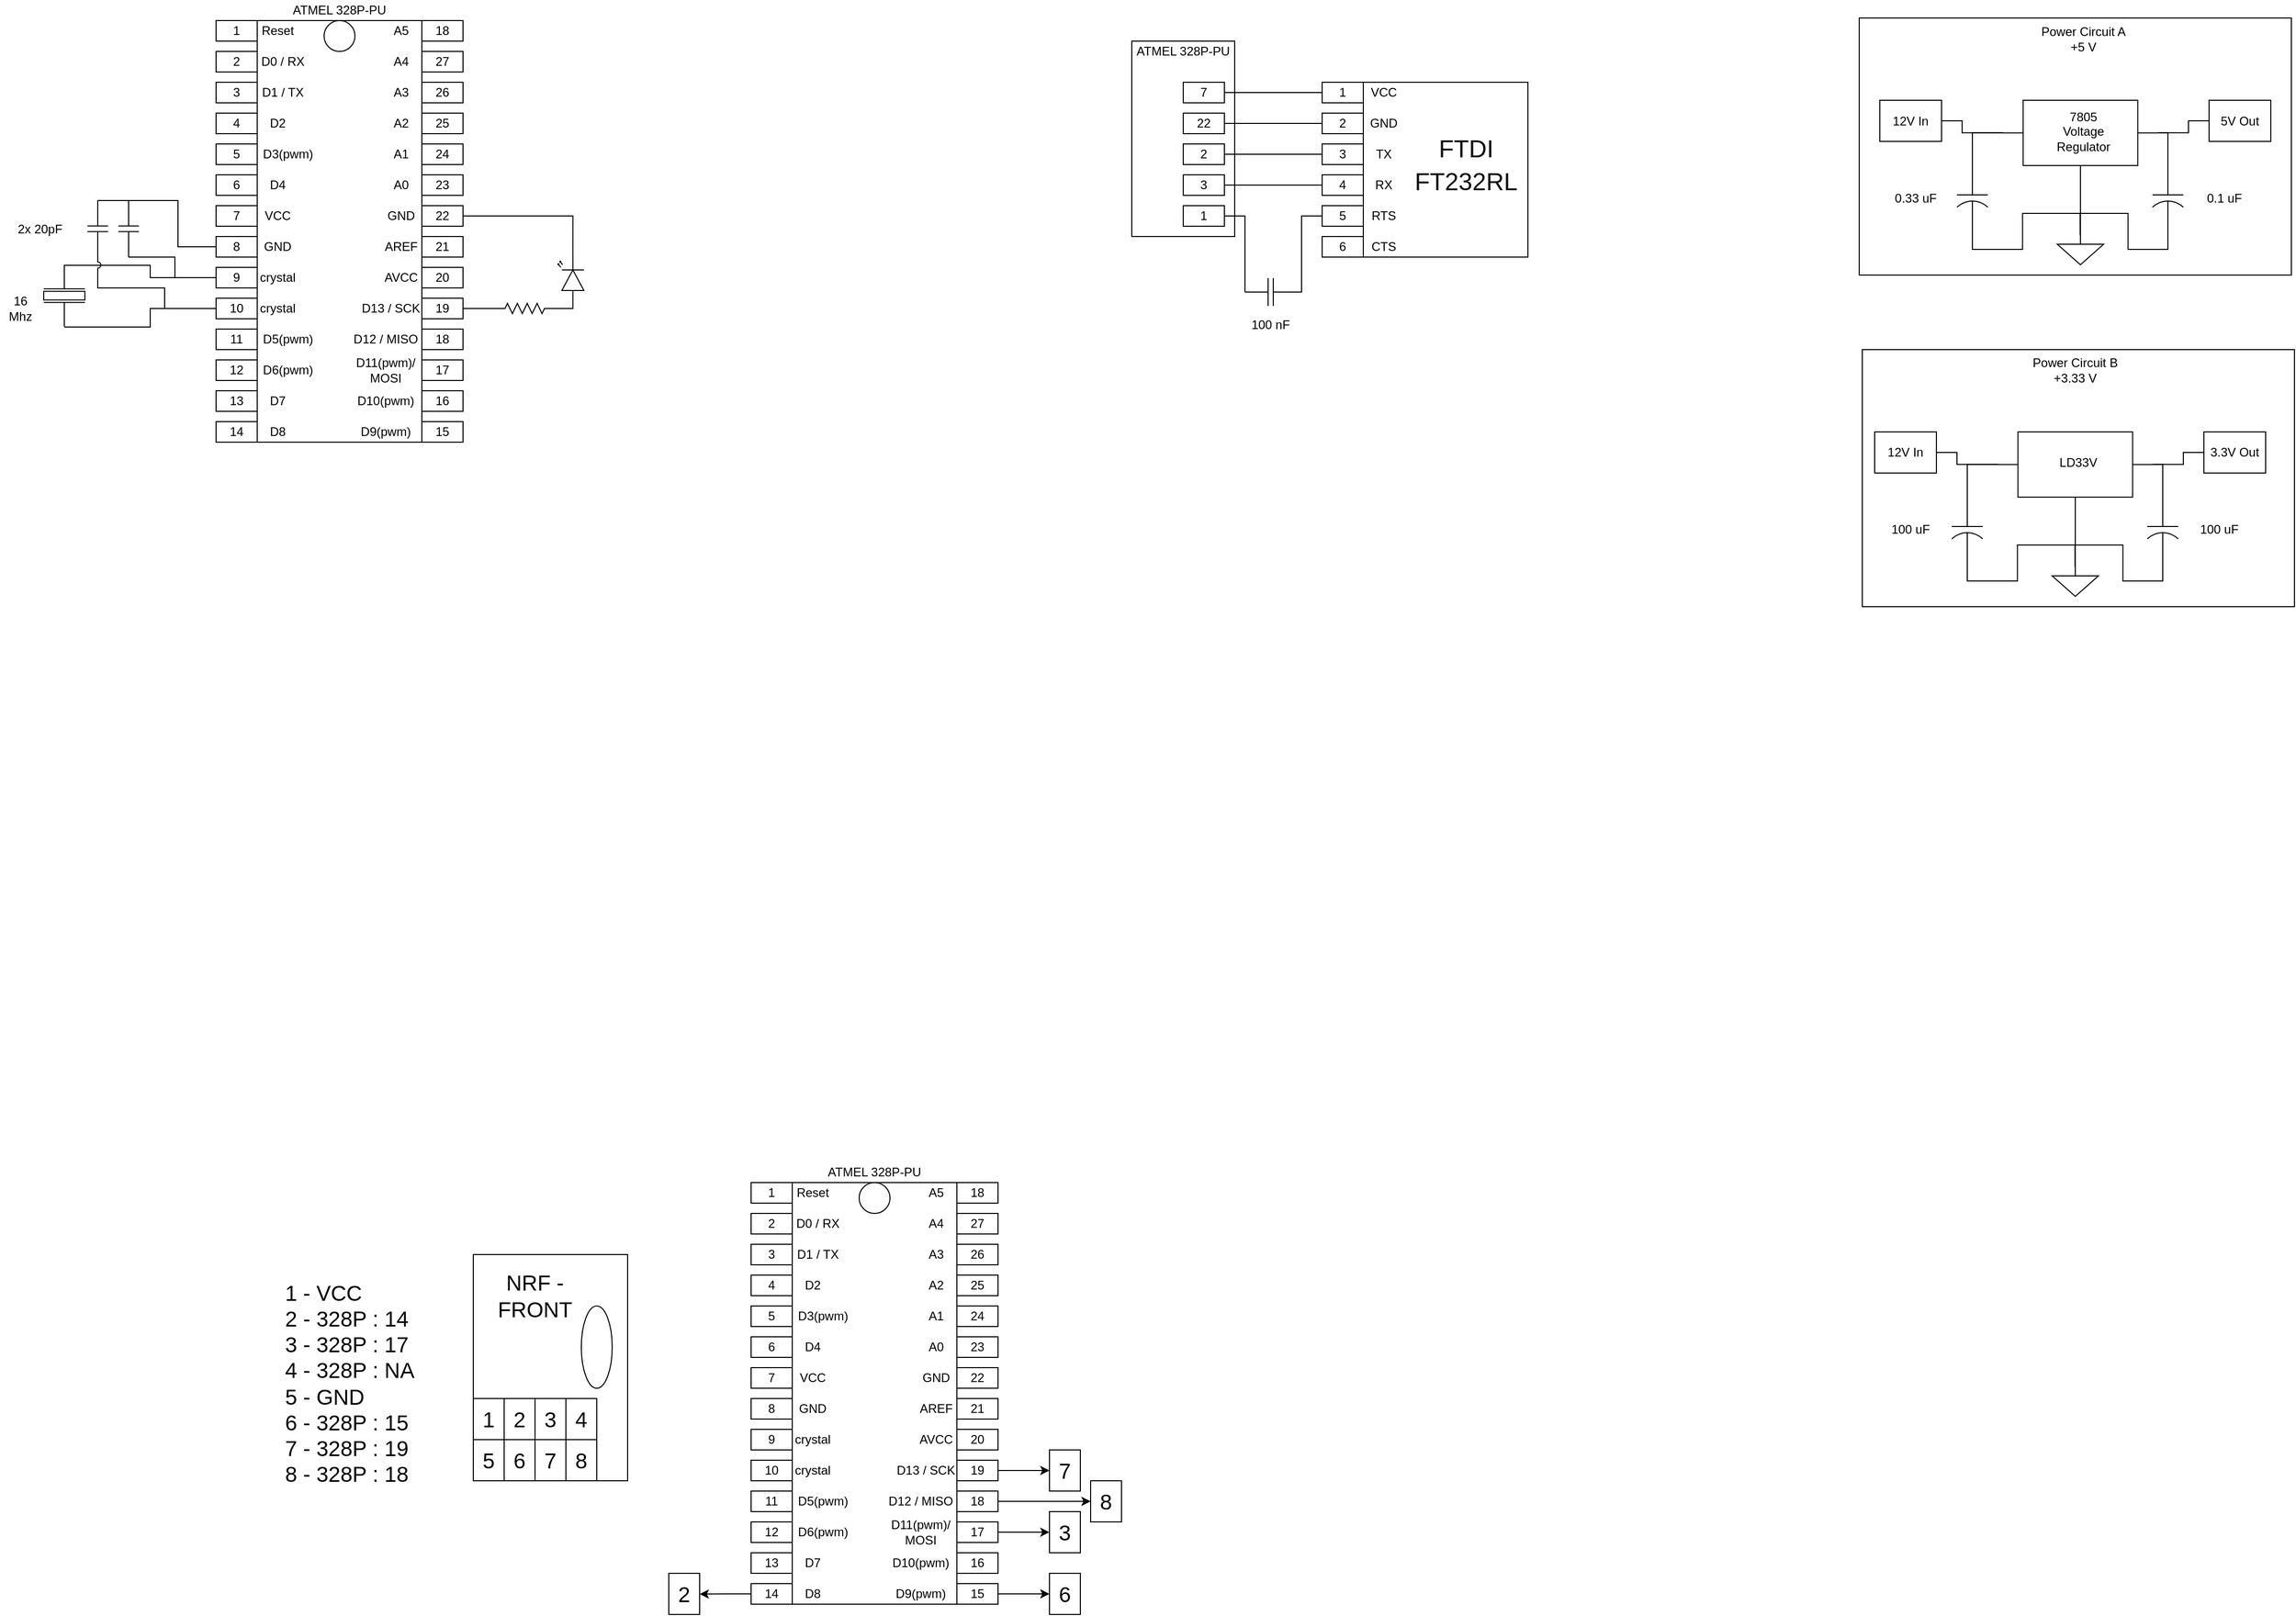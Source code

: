 <mxfile version="13.10.9" type="device"><diagram id="APyVS1JlWuiNryGasJh2" name="Page-1"><mxGraphModel dx="3760" dy="2304" grid="1" gridSize="10" guides="1" tooltips="1" connect="1" arrows="1" fold="1" page="1" pageScale="1" pageWidth="850" pageHeight="1100" math="0" shadow="0"><root><mxCell id="0"/><mxCell id="1" parent="0"/><mxCell id="iOaJh_6rQN2EtotsGA3f-216" value="" style="rounded=0;whiteSpace=wrap;html=1;" parent="1" vertex="1"><mxGeometry x="1890" y="400" width="420" height="250" as="geometry"/></mxCell><mxCell id="iOaJh_6rQN2EtotsGA3f-215" value="" style="rounded=0;whiteSpace=wrap;html=1;" parent="1" vertex="1"><mxGeometry x="1887" y="77.5" width="420" height="250" as="geometry"/></mxCell><mxCell id="iOaJh_6rQN2EtotsGA3f-175" value="" style="rounded=0;whiteSpace=wrap;html=1;" parent="1" vertex="1"><mxGeometry x="1180" y="100" width="100" height="190" as="geometry"/></mxCell><mxCell id="iOaJh_6rQN2EtotsGA3f-63" value="" style="rounded=0;whiteSpace=wrap;html=1;" parent="1" vertex="1"><mxGeometry x="330" y="80" width="160" height="410" as="geometry"/></mxCell><mxCell id="iOaJh_6rQN2EtotsGA3f-64" value="1" style="rounded=0;whiteSpace=wrap;html=1;" parent="1" vertex="1"><mxGeometry x="290" y="80" width="40" height="20" as="geometry"/></mxCell><mxCell id="iOaJh_6rQN2EtotsGA3f-65" value="2" style="rounded=0;whiteSpace=wrap;html=1;" parent="1" vertex="1"><mxGeometry x="290" y="110" width="40" height="20" as="geometry"/></mxCell><mxCell id="iOaJh_6rQN2EtotsGA3f-66" value="3" style="rounded=0;whiteSpace=wrap;html=1;" parent="1" vertex="1"><mxGeometry x="290" y="140" width="40" height="20" as="geometry"/></mxCell><mxCell id="iOaJh_6rQN2EtotsGA3f-67" value="4" style="rounded=0;whiteSpace=wrap;html=1;" parent="1" vertex="1"><mxGeometry x="290" y="170" width="40" height="20" as="geometry"/></mxCell><mxCell id="iOaJh_6rQN2EtotsGA3f-68" value="5" style="rounded=0;whiteSpace=wrap;html=1;" parent="1" vertex="1"><mxGeometry x="290" y="200" width="40" height="20" as="geometry"/></mxCell><mxCell id="iOaJh_6rQN2EtotsGA3f-69" value="6" style="rounded=0;whiteSpace=wrap;html=1;" parent="1" vertex="1"><mxGeometry x="290" y="230" width="40" height="20" as="geometry"/></mxCell><mxCell id="iOaJh_6rQN2EtotsGA3f-70" value="7" style="rounded=0;whiteSpace=wrap;html=1;" parent="1" vertex="1"><mxGeometry x="290" y="260" width="40" height="20" as="geometry"/></mxCell><mxCell id="iOaJh_6rQN2EtotsGA3f-130" style="edgeStyle=orthogonalEdgeStyle;rounded=0;orthogonalLoop=1;jettySize=auto;html=1;exitX=0;exitY=0.5;exitDx=0;exitDy=0;entryX=0;entryY=0.5;entryDx=0;entryDy=0;entryPerimeter=0;endArrow=none;endFill=0;" parent="1" source="iOaJh_6rQN2EtotsGA3f-71" target="iOaJh_6rQN2EtotsGA3f-129" edge="1"><mxGeometry relative="1" as="geometry"><Array as="points"><mxPoint x="253" y="300"/><mxPoint x="253" y="255"/></Array></mxGeometry></mxCell><mxCell id="iOaJh_6rQN2EtotsGA3f-71" value="8" style="rounded=0;whiteSpace=wrap;html=1;" parent="1" vertex="1"><mxGeometry x="290" y="290" width="40" height="20" as="geometry"/></mxCell><mxCell id="iOaJh_6rQN2EtotsGA3f-124" style="edgeStyle=orthogonalEdgeStyle;rounded=0;orthogonalLoop=1;jettySize=auto;html=1;exitX=0;exitY=0.5;exitDx=0;exitDy=0;entryX=0;entryY=0.5;entryDx=0;entryDy=0;entryPerimeter=0;endArrow=none;endFill=0;" parent="1" source="iOaJh_6rQN2EtotsGA3f-72" target="iOaJh_6rQN2EtotsGA3f-121" edge="1"><mxGeometry relative="1" as="geometry"><Array as="points"><mxPoint x="226" y="330"/><mxPoint x="226" y="318"/><mxPoint x="143" y="318"/></Array></mxGeometry></mxCell><mxCell id="iOaJh_6rQN2EtotsGA3f-72" value="9" style="rounded=0;whiteSpace=wrap;html=1;" parent="1" vertex="1"><mxGeometry x="290" y="320" width="40" height="20" as="geometry"/></mxCell><mxCell id="iOaJh_6rQN2EtotsGA3f-125" style="edgeStyle=orthogonalEdgeStyle;rounded=0;orthogonalLoop=1;jettySize=auto;html=1;exitX=0;exitY=0.5;exitDx=0;exitDy=0;entryX=1;entryY=0.5;entryDx=0;entryDy=0;entryPerimeter=0;endArrow=none;endFill=0;" parent="1" source="iOaJh_6rQN2EtotsGA3f-73" target="iOaJh_6rQN2EtotsGA3f-121" edge="1"><mxGeometry relative="1" as="geometry"><Array as="points"><mxPoint x="226" y="360"/><mxPoint x="226" y="378"/><mxPoint x="142" y="378"/></Array></mxGeometry></mxCell><mxCell id="iOaJh_6rQN2EtotsGA3f-73" value="10" style="rounded=0;whiteSpace=wrap;html=1;" parent="1" vertex="1"><mxGeometry x="290" y="350" width="40" height="20" as="geometry"/></mxCell><mxCell id="iOaJh_6rQN2EtotsGA3f-74" value="11" style="rounded=0;whiteSpace=wrap;html=1;" parent="1" vertex="1"><mxGeometry x="290" y="380" width="40" height="20" as="geometry"/></mxCell><mxCell id="iOaJh_6rQN2EtotsGA3f-75" value="12" style="rounded=0;whiteSpace=wrap;html=1;" parent="1" vertex="1"><mxGeometry x="290" y="410" width="40" height="20" as="geometry"/></mxCell><mxCell id="iOaJh_6rQN2EtotsGA3f-76" value="13" style="rounded=0;whiteSpace=wrap;html=1;" parent="1" vertex="1"><mxGeometry x="290" y="440" width="40" height="20" as="geometry"/></mxCell><mxCell id="iOaJh_6rQN2EtotsGA3f-77" value="14" style="rounded=0;whiteSpace=wrap;html=1;" parent="1" vertex="1"><mxGeometry x="290" y="470" width="40" height="20" as="geometry"/></mxCell><mxCell id="iOaJh_6rQN2EtotsGA3f-78" value="18" style="rounded=0;whiteSpace=wrap;html=1;" parent="1" vertex="1"><mxGeometry x="490" y="80" width="40" height="20" as="geometry"/></mxCell><mxCell id="iOaJh_6rQN2EtotsGA3f-79" value="27" style="rounded=0;whiteSpace=wrap;html=1;" parent="1" vertex="1"><mxGeometry x="490" y="110" width="40" height="20" as="geometry"/></mxCell><mxCell id="iOaJh_6rQN2EtotsGA3f-80" value="26" style="rounded=0;whiteSpace=wrap;html=1;" parent="1" vertex="1"><mxGeometry x="490" y="140" width="40" height="20" as="geometry"/></mxCell><mxCell id="iOaJh_6rQN2EtotsGA3f-81" value="25" style="rounded=0;whiteSpace=wrap;html=1;" parent="1" vertex="1"><mxGeometry x="490" y="170" width="40" height="20" as="geometry"/></mxCell><mxCell id="iOaJh_6rQN2EtotsGA3f-82" value="24" style="rounded=0;whiteSpace=wrap;html=1;" parent="1" vertex="1"><mxGeometry x="490" y="200" width="40" height="20" as="geometry"/></mxCell><mxCell id="iOaJh_6rQN2EtotsGA3f-83" value="23" style="rounded=0;whiteSpace=wrap;html=1;" parent="1" vertex="1"><mxGeometry x="490" y="230" width="40" height="20" as="geometry"/></mxCell><mxCell id="iOaJh_6rQN2EtotsGA3f-84" value="22" style="rounded=0;whiteSpace=wrap;html=1;" parent="1" vertex="1"><mxGeometry x="490" y="260" width="40" height="20" as="geometry"/></mxCell><mxCell id="iOaJh_6rQN2EtotsGA3f-85" value="21" style="rounded=0;whiteSpace=wrap;html=1;" parent="1" vertex="1"><mxGeometry x="490" y="290" width="40" height="20" as="geometry"/></mxCell><mxCell id="iOaJh_6rQN2EtotsGA3f-86" value="20" style="rounded=0;whiteSpace=wrap;html=1;" parent="1" vertex="1"><mxGeometry x="490" y="320" width="40" height="20" as="geometry"/></mxCell><mxCell id="iOaJh_6rQN2EtotsGA3f-137" style="edgeStyle=orthogonalEdgeStyle;rounded=0;jumpStyle=arc;orthogonalLoop=1;jettySize=auto;html=1;exitX=1;exitY=0.5;exitDx=0;exitDy=0;entryX=0;entryY=0.5;entryDx=0;entryDy=0;entryPerimeter=0;endArrow=none;endFill=0;" parent="1" source="iOaJh_6rQN2EtotsGA3f-87" target="iOaJh_6rQN2EtotsGA3f-136" edge="1"><mxGeometry relative="1" as="geometry"/></mxCell><mxCell id="iOaJh_6rQN2EtotsGA3f-87" value="19" style="rounded=0;whiteSpace=wrap;html=1;" parent="1" vertex="1"><mxGeometry x="490" y="350" width="40" height="20" as="geometry"/></mxCell><mxCell id="iOaJh_6rQN2EtotsGA3f-88" value="18" style="rounded=0;whiteSpace=wrap;html=1;" parent="1" vertex="1"><mxGeometry x="490" y="380" width="40" height="20" as="geometry"/></mxCell><mxCell id="iOaJh_6rQN2EtotsGA3f-89" value="17" style="rounded=0;whiteSpace=wrap;html=1;" parent="1" vertex="1"><mxGeometry x="490" y="410" width="40" height="20" as="geometry"/></mxCell><mxCell id="iOaJh_6rQN2EtotsGA3f-90" value="16" style="rounded=0;whiteSpace=wrap;html=1;" parent="1" vertex="1"><mxGeometry x="490" y="440" width="40" height="20" as="geometry"/></mxCell><mxCell id="iOaJh_6rQN2EtotsGA3f-91" value="15" style="rounded=0;whiteSpace=wrap;html=1;" parent="1" vertex="1"><mxGeometry x="490" y="470" width="40" height="20" as="geometry"/></mxCell><mxCell id="iOaJh_6rQN2EtotsGA3f-92" value="" style="ellipse;whiteSpace=wrap;html=1;aspect=fixed;" parent="1" vertex="1"><mxGeometry x="395" y="80" width="30" height="30" as="geometry"/></mxCell><mxCell id="iOaJh_6rQN2EtotsGA3f-93" value="Reset" style="text;html=1;strokeColor=none;fillColor=none;align=center;verticalAlign=middle;whiteSpace=wrap;rounded=0;" parent="1" vertex="1"><mxGeometry x="330" y="80" width="40" height="20" as="geometry"/></mxCell><mxCell id="iOaJh_6rQN2EtotsGA3f-94" value="D0 / RX" style="text;html=1;strokeColor=none;fillColor=none;align=center;verticalAlign=middle;whiteSpace=wrap;rounded=0;" parent="1" vertex="1"><mxGeometry x="330" y="110" width="50" height="20" as="geometry"/></mxCell><mxCell id="iOaJh_6rQN2EtotsGA3f-95" value="D1 / TX" style="text;html=1;strokeColor=none;fillColor=none;align=center;verticalAlign=middle;whiteSpace=wrap;rounded=0;" parent="1" vertex="1"><mxGeometry x="330" y="140" width="50" height="20" as="geometry"/></mxCell><mxCell id="iOaJh_6rQN2EtotsGA3f-96" value="D2" style="text;html=1;strokeColor=none;fillColor=none;align=center;verticalAlign=middle;whiteSpace=wrap;rounded=0;" parent="1" vertex="1"><mxGeometry x="330" y="170" width="40" height="20" as="geometry"/></mxCell><mxCell id="iOaJh_6rQN2EtotsGA3f-97" value="D3(pwm)" style="text;html=1;strokeColor=none;fillColor=none;align=center;verticalAlign=middle;whiteSpace=wrap;rounded=0;" parent="1" vertex="1"><mxGeometry x="330" y="200" width="60" height="20" as="geometry"/></mxCell><mxCell id="iOaJh_6rQN2EtotsGA3f-98" value="D4" style="text;html=1;strokeColor=none;fillColor=none;align=center;verticalAlign=middle;whiteSpace=wrap;rounded=0;" parent="1" vertex="1"><mxGeometry x="330" y="230" width="40" height="20" as="geometry"/></mxCell><mxCell id="iOaJh_6rQN2EtotsGA3f-99" value="VCC" style="text;html=1;strokeColor=none;fillColor=none;align=center;verticalAlign=middle;whiteSpace=wrap;rounded=0;" parent="1" vertex="1"><mxGeometry x="330" y="260" width="40" height="20" as="geometry"/></mxCell><mxCell id="iOaJh_6rQN2EtotsGA3f-100" value="GND" style="text;html=1;strokeColor=none;fillColor=none;align=center;verticalAlign=middle;whiteSpace=wrap;rounded=0;" parent="1" vertex="1"><mxGeometry x="330" y="290" width="40" height="20" as="geometry"/></mxCell><mxCell id="iOaJh_6rQN2EtotsGA3f-101" value="crystal" style="text;html=1;strokeColor=none;fillColor=none;align=center;verticalAlign=middle;whiteSpace=wrap;rounded=0;" parent="1" vertex="1"><mxGeometry x="330" y="320" width="40" height="20" as="geometry"/></mxCell><mxCell id="iOaJh_6rQN2EtotsGA3f-102" value="crystal" style="text;html=1;strokeColor=none;fillColor=none;align=center;verticalAlign=middle;whiteSpace=wrap;rounded=0;" parent="1" vertex="1"><mxGeometry x="330" y="350" width="40" height="20" as="geometry"/></mxCell><mxCell id="iOaJh_6rQN2EtotsGA3f-103" value="D5(pwm)" style="text;html=1;strokeColor=none;fillColor=none;align=center;verticalAlign=middle;whiteSpace=wrap;rounded=0;" parent="1" vertex="1"><mxGeometry x="330" y="380" width="60" height="20" as="geometry"/></mxCell><mxCell id="iOaJh_6rQN2EtotsGA3f-104" value="D6(pwm)" style="text;html=1;strokeColor=none;fillColor=none;align=center;verticalAlign=middle;whiteSpace=wrap;rounded=0;" parent="1" vertex="1"><mxGeometry x="330" y="410" width="60" height="20" as="geometry"/></mxCell><mxCell id="iOaJh_6rQN2EtotsGA3f-105" value="D7" style="text;html=1;strokeColor=none;fillColor=none;align=center;verticalAlign=middle;whiteSpace=wrap;rounded=0;" parent="1" vertex="1"><mxGeometry x="330" y="440" width="40" height="20" as="geometry"/></mxCell><mxCell id="iOaJh_6rQN2EtotsGA3f-106" value="D8" style="text;html=1;strokeColor=none;fillColor=none;align=center;verticalAlign=middle;whiteSpace=wrap;rounded=0;" parent="1" vertex="1"><mxGeometry x="330" y="470" width="40" height="20" as="geometry"/></mxCell><mxCell id="iOaJh_6rQN2EtotsGA3f-107" value="A5" style="text;html=1;strokeColor=none;fillColor=none;align=center;verticalAlign=middle;whiteSpace=wrap;rounded=0;" parent="1" vertex="1"><mxGeometry x="450" y="80" width="40" height="20" as="geometry"/></mxCell><mxCell id="iOaJh_6rQN2EtotsGA3f-108" value="A4" style="text;html=1;strokeColor=none;fillColor=none;align=center;verticalAlign=middle;whiteSpace=wrap;rounded=0;" parent="1" vertex="1"><mxGeometry x="450" y="110" width="40" height="20" as="geometry"/></mxCell><mxCell id="iOaJh_6rQN2EtotsGA3f-109" value="A3" style="text;html=1;strokeColor=none;fillColor=none;align=center;verticalAlign=middle;whiteSpace=wrap;rounded=0;" parent="1" vertex="1"><mxGeometry x="450" y="140" width="40" height="20" as="geometry"/></mxCell><mxCell id="iOaJh_6rQN2EtotsGA3f-110" value="A2" style="text;html=1;strokeColor=none;fillColor=none;align=center;verticalAlign=middle;whiteSpace=wrap;rounded=0;" parent="1" vertex="1"><mxGeometry x="450" y="170" width="40" height="20" as="geometry"/></mxCell><mxCell id="iOaJh_6rQN2EtotsGA3f-111" value="A1" style="text;html=1;strokeColor=none;fillColor=none;align=center;verticalAlign=middle;whiteSpace=wrap;rounded=0;" parent="1" vertex="1"><mxGeometry x="450" y="200" width="40" height="20" as="geometry"/></mxCell><mxCell id="iOaJh_6rQN2EtotsGA3f-112" value="A0" style="text;html=1;strokeColor=none;fillColor=none;align=center;verticalAlign=middle;whiteSpace=wrap;rounded=0;" parent="1" vertex="1"><mxGeometry x="450" y="230" width="40" height="20" as="geometry"/></mxCell><mxCell id="iOaJh_6rQN2EtotsGA3f-113" value="GND" style="text;html=1;strokeColor=none;fillColor=none;align=center;verticalAlign=middle;whiteSpace=wrap;rounded=0;" parent="1" vertex="1"><mxGeometry x="450" y="260" width="40" height="20" as="geometry"/></mxCell><mxCell id="iOaJh_6rQN2EtotsGA3f-114" value="AREF" style="text;html=1;strokeColor=none;fillColor=none;align=center;verticalAlign=middle;whiteSpace=wrap;rounded=0;" parent="1" vertex="1"><mxGeometry x="450" y="290" width="40" height="20" as="geometry"/></mxCell><mxCell id="iOaJh_6rQN2EtotsGA3f-115" value="AVCC" style="text;html=1;strokeColor=none;fillColor=none;align=center;verticalAlign=middle;whiteSpace=wrap;rounded=0;" parent="1" vertex="1"><mxGeometry x="450" y="320" width="40" height="20" as="geometry"/></mxCell><mxCell id="iOaJh_6rQN2EtotsGA3f-116" value="D13 / SCK" style="text;html=1;strokeColor=none;fillColor=none;align=center;verticalAlign=middle;whiteSpace=wrap;rounded=0;" parent="1" vertex="1"><mxGeometry x="430" y="350" width="60" height="20" as="geometry"/></mxCell><mxCell id="iOaJh_6rQN2EtotsGA3f-117" value="D12 / MISO" style="text;html=1;strokeColor=none;fillColor=none;align=center;verticalAlign=middle;whiteSpace=wrap;rounded=0;" parent="1" vertex="1"><mxGeometry x="420" y="380" width="70" height="20" as="geometry"/></mxCell><mxCell id="iOaJh_6rQN2EtotsGA3f-118" value="D11(pwm)/ MOSI" style="text;html=1;strokeColor=none;fillColor=none;align=center;verticalAlign=middle;whiteSpace=wrap;rounded=0;" parent="1" vertex="1"><mxGeometry x="430" y="410" width="50" height="20" as="geometry"/></mxCell><mxCell id="iOaJh_6rQN2EtotsGA3f-119" value="D10(pwm)" style="text;html=1;strokeColor=none;fillColor=none;align=center;verticalAlign=middle;whiteSpace=wrap;rounded=0;" parent="1" vertex="1"><mxGeometry x="430" y="440" width="50" height="20" as="geometry"/></mxCell><mxCell id="iOaJh_6rQN2EtotsGA3f-120" value="D9(pwm)" style="text;html=1;strokeColor=none;fillColor=none;align=center;verticalAlign=middle;whiteSpace=wrap;rounded=0;" parent="1" vertex="1"><mxGeometry x="430" y="470" width="50" height="20" as="geometry"/></mxCell><mxCell id="iOaJh_6rQN2EtotsGA3f-121" value="" style="pointerEvents=1;verticalLabelPosition=bottom;shadow=0;dashed=0;align=center;html=1;verticalAlign=top;shape=mxgraph.electrical.miscellaneous.crystal_1;rotation=90;" parent="1" vertex="1"><mxGeometry x="112.5" y="327.5" width="60" height="40" as="geometry"/></mxCell><mxCell id="iOaJh_6rQN2EtotsGA3f-126" value="16 Mhz" style="text;html=1;strokeColor=none;fillColor=none;align=center;verticalAlign=middle;whiteSpace=wrap;rounded=0;" parent="1" vertex="1"><mxGeometry x="80" y="350" width="40" height="20" as="geometry"/></mxCell><mxCell id="iOaJh_6rQN2EtotsGA3f-132" style="edgeStyle=orthogonalEdgeStyle;rounded=0;orthogonalLoop=1;jettySize=auto;html=1;exitX=0;exitY=0.5;exitDx=0;exitDy=0;exitPerimeter=0;entryX=0;entryY=0.5;entryDx=0;entryDy=0;entryPerimeter=0;endArrow=none;endFill=0;" parent="1" source="iOaJh_6rQN2EtotsGA3f-128" target="iOaJh_6rQN2EtotsGA3f-129" edge="1"><mxGeometry relative="1" as="geometry"/></mxCell><mxCell id="iOaJh_6rQN2EtotsGA3f-134" style="edgeStyle=orthogonalEdgeStyle;rounded=0;orthogonalLoop=1;jettySize=auto;html=1;exitX=1;exitY=0.5;exitDx=0;exitDy=0;exitPerimeter=0;endArrow=none;endFill=0;jumpStyle=arc;" parent="1" source="iOaJh_6rQN2EtotsGA3f-128" edge="1"><mxGeometry relative="1" as="geometry"><mxPoint x="240" y="360" as="targetPoint"/><Array as="points"><mxPoint x="175" y="340"/><mxPoint x="240" y="340"/></Array></mxGeometry></mxCell><mxCell id="iOaJh_6rQN2EtotsGA3f-128" value="" style="pointerEvents=1;verticalLabelPosition=bottom;shadow=0;dashed=0;align=center;html=1;verticalAlign=top;shape=mxgraph.electrical.capacitors.capacitor_1;rotation=90;" parent="1" vertex="1"><mxGeometry x="147.5" y="272.5" width="55" height="20" as="geometry"/></mxCell><mxCell id="iOaJh_6rQN2EtotsGA3f-133" style="edgeStyle=orthogonalEdgeStyle;rounded=0;orthogonalLoop=1;jettySize=auto;html=1;exitX=1;exitY=0.5;exitDx=0;exitDy=0;exitPerimeter=0;endArrow=none;endFill=0;" parent="1" source="iOaJh_6rQN2EtotsGA3f-129" edge="1"><mxGeometry relative="1" as="geometry"><mxPoint x="250" y="330" as="targetPoint"/><Array as="points"><mxPoint x="250" y="310"/></Array></mxGeometry></mxCell><mxCell id="iOaJh_6rQN2EtotsGA3f-129" value="" style="pointerEvents=1;verticalLabelPosition=bottom;shadow=0;dashed=0;align=center;html=1;verticalAlign=top;shape=mxgraph.electrical.capacitors.capacitor_1;rotation=90;" parent="1" vertex="1"><mxGeometry x="177.5" y="272.5" width="55" height="20" as="geometry"/></mxCell><mxCell id="iOaJh_6rQN2EtotsGA3f-135" value="2x 20pF" style="text;html=1;strokeColor=none;fillColor=none;align=center;verticalAlign=middle;whiteSpace=wrap;rounded=0;" parent="1" vertex="1"><mxGeometry x="80" y="272.5" width="77.5" height="20" as="geometry"/></mxCell><mxCell id="iOaJh_6rQN2EtotsGA3f-139" style="edgeStyle=orthogonalEdgeStyle;rounded=0;jumpStyle=arc;orthogonalLoop=1;jettySize=auto;html=1;exitX=1;exitY=0.5;exitDx=0;exitDy=0;exitPerimeter=0;entryX=0;entryY=0.57;entryDx=0;entryDy=0;entryPerimeter=0;endArrow=none;endFill=0;" parent="1" source="iOaJh_6rQN2EtotsGA3f-136" target="iOaJh_6rQN2EtotsGA3f-138" edge="1"><mxGeometry relative="1" as="geometry"/></mxCell><mxCell id="iOaJh_6rQN2EtotsGA3f-136" value="" style="pointerEvents=1;verticalLabelPosition=bottom;shadow=0;dashed=0;align=center;html=1;verticalAlign=top;shape=mxgraph.electrical.resistors.resistor_2;" parent="1" vertex="1"><mxGeometry x="560" y="355" width="60" height="10" as="geometry"/></mxCell><mxCell id="iOaJh_6rQN2EtotsGA3f-140" style="edgeStyle=orthogonalEdgeStyle;rounded=0;jumpStyle=arc;orthogonalLoop=1;jettySize=auto;html=1;exitX=1;exitY=0.57;exitDx=0;exitDy=0;exitPerimeter=0;entryX=1;entryY=0.5;entryDx=0;entryDy=0;endArrow=none;endFill=0;" parent="1" source="iOaJh_6rQN2EtotsGA3f-138" target="iOaJh_6rQN2EtotsGA3f-84" edge="1"><mxGeometry relative="1" as="geometry"/></mxCell><mxCell id="iOaJh_6rQN2EtotsGA3f-138" value="" style="verticalLabelPosition=bottom;shadow=0;dashed=0;align=center;html=1;verticalAlign=top;shape=mxgraph.electrical.opto_electronics.led_2;pointerEvents=1;rotation=-90;" parent="1" vertex="1"><mxGeometry x="610" y="320" width="50" height="25" as="geometry"/></mxCell><mxCell id="iOaJh_6rQN2EtotsGA3f-141" value="" style="rounded=0;whiteSpace=wrap;html=1;" parent="1" vertex="1"><mxGeometry x="1405" y="140" width="160" height="170" as="geometry"/></mxCell><mxCell id="iOaJh_6rQN2EtotsGA3f-173" style="edgeStyle=orthogonalEdgeStyle;rounded=0;jumpStyle=arc;orthogonalLoop=1;jettySize=auto;html=1;exitX=0;exitY=0.5;exitDx=0;exitDy=0;entryX=1;entryY=0.5;entryDx=0;entryDy=0;endArrow=none;endFill=0;" parent="1" source="iOaJh_6rQN2EtotsGA3f-142" target="iOaJh_6rQN2EtotsGA3f-161" edge="1"><mxGeometry relative="1" as="geometry"/></mxCell><mxCell id="iOaJh_6rQN2EtotsGA3f-142" value="1" style="rounded=0;whiteSpace=wrap;html=1;" parent="1" vertex="1"><mxGeometry x="1365" y="140" width="40" height="20" as="geometry"/></mxCell><mxCell id="iOaJh_6rQN2EtotsGA3f-172" style="edgeStyle=orthogonalEdgeStyle;rounded=0;jumpStyle=arc;orthogonalLoop=1;jettySize=auto;html=1;exitX=0;exitY=0.5;exitDx=0;exitDy=0;entryX=1;entryY=0.5;entryDx=0;entryDy=0;endArrow=none;endFill=0;" parent="1" source="iOaJh_6rQN2EtotsGA3f-143" target="iOaJh_6rQN2EtotsGA3f-162" edge="1"><mxGeometry relative="1" as="geometry"/></mxCell><mxCell id="iOaJh_6rQN2EtotsGA3f-143" value="2" style="rounded=0;whiteSpace=wrap;html=1;" parent="1" vertex="1"><mxGeometry x="1365" y="170" width="40" height="20" as="geometry"/></mxCell><mxCell id="iOaJh_6rQN2EtotsGA3f-171" style="edgeStyle=orthogonalEdgeStyle;rounded=0;jumpStyle=arc;orthogonalLoop=1;jettySize=auto;html=1;exitX=0;exitY=0.5;exitDx=0;exitDy=0;entryX=1;entryY=0.5;entryDx=0;entryDy=0;endArrow=none;endFill=0;" parent="1" source="iOaJh_6rQN2EtotsGA3f-144" target="iOaJh_6rQN2EtotsGA3f-163" edge="1"><mxGeometry relative="1" as="geometry"/></mxCell><mxCell id="iOaJh_6rQN2EtotsGA3f-144" value="3" style="rounded=0;whiteSpace=wrap;html=1;" parent="1" vertex="1"><mxGeometry x="1365" y="200" width="40" height="20" as="geometry"/></mxCell><mxCell id="iOaJh_6rQN2EtotsGA3f-170" style="edgeStyle=orthogonalEdgeStyle;rounded=0;jumpStyle=arc;orthogonalLoop=1;jettySize=auto;html=1;exitX=0;exitY=0.5;exitDx=0;exitDy=0;entryX=1;entryY=0.5;entryDx=0;entryDy=0;endArrow=none;endFill=0;" parent="1" source="iOaJh_6rQN2EtotsGA3f-145" target="iOaJh_6rQN2EtotsGA3f-164" edge="1"><mxGeometry relative="1" as="geometry"/></mxCell><mxCell id="iOaJh_6rQN2EtotsGA3f-145" value="4" style="rounded=0;whiteSpace=wrap;html=1;" parent="1" vertex="1"><mxGeometry x="1365" y="230" width="40" height="20" as="geometry"/></mxCell><mxCell id="iOaJh_6rQN2EtotsGA3f-146" value="5" style="rounded=0;whiteSpace=wrap;html=1;" parent="1" vertex="1"><mxGeometry x="1365" y="260" width="40" height="20" as="geometry"/></mxCell><mxCell id="iOaJh_6rQN2EtotsGA3f-147" value="6" style="rounded=0;whiteSpace=wrap;html=1;" parent="1" vertex="1"><mxGeometry x="1365" y="290" width="40" height="20" as="geometry"/></mxCell><mxCell id="iOaJh_6rQN2EtotsGA3f-148" value="VCC" style="text;html=1;strokeColor=none;fillColor=none;align=center;verticalAlign=middle;whiteSpace=wrap;rounded=0;" parent="1" vertex="1"><mxGeometry x="1405" y="140" width="40" height="20" as="geometry"/></mxCell><mxCell id="iOaJh_6rQN2EtotsGA3f-149" value="GND" style="text;html=1;strokeColor=none;fillColor=none;align=center;verticalAlign=middle;whiteSpace=wrap;rounded=0;" parent="1" vertex="1"><mxGeometry x="1405" y="170" width="40" height="20" as="geometry"/></mxCell><mxCell id="iOaJh_6rQN2EtotsGA3f-150" value="TX" style="text;html=1;strokeColor=none;fillColor=none;align=center;verticalAlign=middle;whiteSpace=wrap;rounded=0;" parent="1" vertex="1"><mxGeometry x="1405" y="200" width="40" height="20" as="geometry"/></mxCell><mxCell id="iOaJh_6rQN2EtotsGA3f-151" value="RX" style="text;html=1;strokeColor=none;fillColor=none;align=center;verticalAlign=middle;whiteSpace=wrap;rounded=0;" parent="1" vertex="1"><mxGeometry x="1405" y="230" width="40" height="20" as="geometry"/></mxCell><mxCell id="iOaJh_6rQN2EtotsGA3f-153" value="CTS" style="text;html=1;strokeColor=none;fillColor=none;align=center;verticalAlign=middle;whiteSpace=wrap;rounded=0;" parent="1" vertex="1"><mxGeometry x="1405" y="290" width="40" height="20" as="geometry"/></mxCell><mxCell id="iOaJh_6rQN2EtotsGA3f-154" value="RTS" style="text;html=1;strokeColor=none;fillColor=none;align=center;verticalAlign=middle;whiteSpace=wrap;rounded=0;" parent="1" vertex="1"><mxGeometry x="1405" y="260" width="40" height="20" as="geometry"/></mxCell><mxCell id="iOaJh_6rQN2EtotsGA3f-155" value="&lt;h1 id=&quot;title&quot; class=&quot;a-size-large a-spacing-none&quot; style=&quot;box-sizing: border-box ; padding: 0px ; margin-top: 0px ; margin-right: 0px ; margin-left: 0px ; font-weight: 400 ; color: rgb(15 , 17 , 17) ; font-family: &amp;#34;amazon ember&amp;#34; , &amp;#34;arial&amp;#34; , sans-serif ; background-color: rgb(255 , 255 , 255) ; margin-bottom: 0px ; font-size: 24px ; line-height: 32px&quot;&gt;&lt;span id=&quot;productTitle&quot; class=&quot;a-size-large product-title-word-break&quot; style=&quot;box-sizing: border-box ; word-break: break-word ; line-height: 32px&quot;&gt;FTDI FT232RL&lt;/span&gt;&lt;/h1&gt;" style="text;html=1;strokeColor=none;fillColor=none;align=center;verticalAlign=middle;whiteSpace=wrap;rounded=0;" parent="1" vertex="1"><mxGeometry x="1445" y="210" width="120" height="20" as="geometry"/></mxCell><mxCell id="iOaJh_6rQN2EtotsGA3f-161" value="7" style="rounded=0;whiteSpace=wrap;html=1;" parent="1" vertex="1"><mxGeometry x="1230" y="140" width="40" height="20" as="geometry"/></mxCell><mxCell id="iOaJh_6rQN2EtotsGA3f-162" value="22" style="rounded=0;whiteSpace=wrap;html=1;" parent="1" vertex="1"><mxGeometry x="1230" y="170" width="40" height="20" as="geometry"/></mxCell><mxCell id="iOaJh_6rQN2EtotsGA3f-163" value="2" style="rounded=0;whiteSpace=wrap;html=1;" parent="1" vertex="1"><mxGeometry x="1230" y="200" width="40" height="20" as="geometry"/></mxCell><mxCell id="iOaJh_6rQN2EtotsGA3f-164" value="3" style="rounded=0;whiteSpace=wrap;html=1;" parent="1" vertex="1"><mxGeometry x="1230" y="230" width="40" height="20" as="geometry"/></mxCell><mxCell id="iOaJh_6rQN2EtotsGA3f-165" value="1" style="rounded=0;whiteSpace=wrap;html=1;" parent="1" vertex="1"><mxGeometry x="1230" y="260" width="40" height="20" as="geometry"/></mxCell><mxCell id="iOaJh_6rQN2EtotsGA3f-174" value="ATMEL 328P-PU" style="text;html=1;strokeColor=none;fillColor=none;align=center;verticalAlign=middle;whiteSpace=wrap;rounded=0;" parent="1" vertex="1"><mxGeometry x="360" y="60" width="100" height="20" as="geometry"/></mxCell><mxCell id="iOaJh_6rQN2EtotsGA3f-176" value="ATMEL 328P-PU" style="text;html=1;strokeColor=none;fillColor=none;align=center;verticalAlign=middle;whiteSpace=wrap;rounded=0;" parent="1" vertex="1"><mxGeometry x="1180" y="100" width="100" height="20" as="geometry"/></mxCell><mxCell id="iOaJh_6rQN2EtotsGA3f-178" style="edgeStyle=orthogonalEdgeStyle;rounded=0;jumpStyle=arc;orthogonalLoop=1;jettySize=auto;html=1;exitX=1;exitY=0.5;exitDx=0;exitDy=0;exitPerimeter=0;entryX=0;entryY=0.5;entryDx=0;entryDy=0;endArrow=none;endFill=0;" parent="1" source="iOaJh_6rQN2EtotsGA3f-177" target="iOaJh_6rQN2EtotsGA3f-146" edge="1"><mxGeometry relative="1" as="geometry"><Array as="points"><mxPoint x="1345" y="344.5"/><mxPoint x="1345" y="270.5"/></Array></mxGeometry></mxCell><mxCell id="iOaJh_6rQN2EtotsGA3f-179" style="edgeStyle=orthogonalEdgeStyle;rounded=0;jumpStyle=arc;orthogonalLoop=1;jettySize=auto;html=1;exitX=0;exitY=0.5;exitDx=0;exitDy=0;exitPerimeter=0;entryX=1;entryY=0.5;entryDx=0;entryDy=0;endArrow=none;endFill=0;" parent="1" source="iOaJh_6rQN2EtotsGA3f-177" target="iOaJh_6rQN2EtotsGA3f-165" edge="1"><mxGeometry relative="1" as="geometry"><Array as="points"><mxPoint x="1290" y="270.5"/></Array></mxGeometry></mxCell><mxCell id="iOaJh_6rQN2EtotsGA3f-177" value="" style="pointerEvents=1;verticalLabelPosition=bottom;shadow=0;dashed=0;align=center;html=1;verticalAlign=top;shape=mxgraph.electrical.capacitors.capacitor_1;" parent="1" vertex="1"><mxGeometry x="1290" y="330.5" width="50" height="27" as="geometry"/></mxCell><mxCell id="iOaJh_6rQN2EtotsGA3f-180" value="100 nF" style="text;html=1;strokeColor=none;fillColor=none;align=center;verticalAlign=middle;whiteSpace=wrap;rounded=0;" parent="1" vertex="1"><mxGeometry x="1290" y="365.5" width="50" height="20" as="geometry"/></mxCell><mxCell id="iOaJh_6rQN2EtotsGA3f-185" style="edgeStyle=orthogonalEdgeStyle;rounded=0;jumpStyle=arc;orthogonalLoop=1;jettySize=auto;html=1;exitX=0;exitY=0.395;exitDx=0;exitDy=0;exitPerimeter=0;entryX=1;entryY=0.5;entryDx=0;entryDy=0;endArrow=none;endFill=0;" parent="1" source="iOaJh_6rQN2EtotsGA3f-182" target="iOaJh_6rQN2EtotsGA3f-183" edge="1"><mxGeometry relative="1" as="geometry"><Array as="points"><mxPoint x="1987" y="189.5"/><mxPoint x="1987" y="177.5"/></Array></mxGeometry></mxCell><mxCell id="iOaJh_6rQN2EtotsGA3f-187" style="edgeStyle=orthogonalEdgeStyle;rounded=0;jumpStyle=arc;orthogonalLoop=1;jettySize=auto;html=1;exitX=1;exitY=0.395;exitDx=0;exitDy=0;exitPerimeter=0;entryX=0;entryY=0.5;entryDx=0;entryDy=0;endArrow=none;endFill=0;" parent="1" source="iOaJh_6rQN2EtotsGA3f-182" target="iOaJh_6rQN2EtotsGA3f-186" edge="1"><mxGeometry relative="1" as="geometry"><Array as="points"><mxPoint x="2207" y="189.5"/><mxPoint x="2207" y="177.5"/></Array></mxGeometry></mxCell><mxCell id="iOaJh_6rQN2EtotsGA3f-189" style="edgeStyle=orthogonalEdgeStyle;rounded=0;jumpStyle=arc;orthogonalLoop=1;jettySize=auto;html=1;exitX=0.5;exitY=1;exitDx=0;exitDy=0;exitPerimeter=0;entryX=0.5;entryY=0;entryDx=0;entryDy=0;entryPerimeter=0;endArrow=none;endFill=0;" parent="1" source="iOaJh_6rQN2EtotsGA3f-182" target="iOaJh_6rQN2EtotsGA3f-188" edge="1"><mxGeometry relative="1" as="geometry"/></mxCell><mxCell id="iOaJh_6rQN2EtotsGA3f-182" value="" style="verticalLabelPosition=bottom;shadow=0;dashed=0;align=center;html=1;verticalAlign=top;shape=mxgraph.electrical.abstract.voltage_regulator;" parent="1" vertex="1"><mxGeometry x="2027" y="157.5" width="150" height="80" as="geometry"/></mxCell><mxCell id="iOaJh_6rQN2EtotsGA3f-183" value="12V In" style="rounded=0;whiteSpace=wrap;html=1;" parent="1" vertex="1"><mxGeometry x="1907" y="157.5" width="60" height="40" as="geometry"/></mxCell><mxCell id="iOaJh_6rQN2EtotsGA3f-186" value="5V Out" style="rounded=0;whiteSpace=wrap;html=1;" parent="1" vertex="1"><mxGeometry x="2227" y="157.5" width="60" height="40" as="geometry"/></mxCell><mxCell id="iOaJh_6rQN2EtotsGA3f-188" value="" style="pointerEvents=1;verticalLabelPosition=bottom;shadow=0;dashed=0;align=center;html=1;verticalAlign=top;shape=mxgraph.electrical.signal_sources.signal_ground;" parent="1" vertex="1"><mxGeometry x="2079.5" y="287.5" width="45" height="30" as="geometry"/></mxCell><mxCell id="iOaJh_6rQN2EtotsGA3f-191" style="edgeStyle=orthogonalEdgeStyle;rounded=0;jumpStyle=arc;orthogonalLoop=1;jettySize=auto;html=1;exitX=0;exitY=0.5;exitDx=0;exitDy=0;exitPerimeter=0;endArrow=none;endFill=0;entryX=0;entryY=0.395;entryDx=0;entryDy=0;entryPerimeter=0;" parent="1" source="iOaJh_6rQN2EtotsGA3f-190" target="iOaJh_6rQN2EtotsGA3f-182" edge="1"><mxGeometry relative="1" as="geometry"><mxPoint x="2017" y="187.5" as="targetPoint"/></mxGeometry></mxCell><mxCell id="iOaJh_6rQN2EtotsGA3f-192" style="edgeStyle=orthogonalEdgeStyle;rounded=0;jumpStyle=arc;orthogonalLoop=1;jettySize=auto;html=1;exitX=1;exitY=0.5;exitDx=0;exitDy=0;exitPerimeter=0;endArrow=none;endFill=0;entryX=0.5;entryY=0;entryDx=0;entryDy=0;entryPerimeter=0;" parent="1" source="iOaJh_6rQN2EtotsGA3f-190" target="iOaJh_6rQN2EtotsGA3f-188" edge="1"><mxGeometry relative="1" as="geometry"><mxPoint x="2097" y="277.5" as="targetPoint"/></mxGeometry></mxCell><mxCell id="iOaJh_6rQN2EtotsGA3f-190" value="" style="pointerEvents=1;verticalLabelPosition=bottom;shadow=0;dashed=0;align=center;html=1;verticalAlign=top;shape=mxgraph.electrical.capacitors.capacitor_2;rotation=90;" parent="1" vertex="1"><mxGeometry x="1967" y="237.5" width="60" height="30" as="geometry"/></mxCell><mxCell id="iOaJh_6rQN2EtotsGA3f-194" style="edgeStyle=orthogonalEdgeStyle;rounded=0;jumpStyle=arc;orthogonalLoop=1;jettySize=auto;html=1;exitX=1;exitY=0.5;exitDx=0;exitDy=0;exitPerimeter=0;endArrow=none;endFill=0;entryX=0.494;entryY=0.04;entryDx=0;entryDy=0;entryPerimeter=0;" parent="1" source="iOaJh_6rQN2EtotsGA3f-193" target="iOaJh_6rQN2EtotsGA3f-188" edge="1"><mxGeometry relative="1" as="geometry"><mxPoint x="2107" y="277.5" as="targetPoint"/></mxGeometry></mxCell><mxCell id="iOaJh_6rQN2EtotsGA3f-195" style="edgeStyle=orthogonalEdgeStyle;rounded=0;jumpStyle=arc;orthogonalLoop=1;jettySize=auto;html=1;exitX=0;exitY=0.5;exitDx=0;exitDy=0;exitPerimeter=0;entryX=1;entryY=0.395;entryDx=0;entryDy=0;entryPerimeter=0;endArrow=none;endFill=0;" parent="1" source="iOaJh_6rQN2EtotsGA3f-193" target="iOaJh_6rQN2EtotsGA3f-182" edge="1"><mxGeometry relative="1" as="geometry"><Array as="points"><mxPoint x="2187" y="189.5"/></Array></mxGeometry></mxCell><mxCell id="iOaJh_6rQN2EtotsGA3f-193" value="" style="pointerEvents=1;verticalLabelPosition=bottom;shadow=0;dashed=0;align=center;html=1;verticalAlign=top;shape=mxgraph.electrical.capacitors.capacitor_2;rotation=90;" parent="1" vertex="1"><mxGeometry x="2157" y="237.5" width="60" height="30" as="geometry"/></mxCell><mxCell id="iOaJh_6rQN2EtotsGA3f-196" value="0.33 uF" style="text;html=1;strokeColor=none;fillColor=none;align=center;verticalAlign=middle;whiteSpace=wrap;rounded=0;" parent="1" vertex="1"><mxGeometry x="1917" y="242.5" width="50" height="20" as="geometry"/></mxCell><mxCell id="iOaJh_6rQN2EtotsGA3f-197" value="0.1 uF" style="text;html=1;strokeColor=none;fillColor=none;align=center;verticalAlign=middle;whiteSpace=wrap;rounded=0;" parent="1" vertex="1"><mxGeometry x="2217" y="242.5" width="50" height="20" as="geometry"/></mxCell><mxCell id="iOaJh_6rQN2EtotsGA3f-198" value="7805 Voltage Regulator" style="text;html=1;strokeColor=none;fillColor=none;align=center;verticalAlign=middle;whiteSpace=wrap;rounded=0;" parent="1" vertex="1"><mxGeometry x="2085" y="177.5" width="40" height="20" as="geometry"/></mxCell><mxCell id="iOaJh_6rQN2EtotsGA3f-199" style="edgeStyle=orthogonalEdgeStyle;rounded=0;jumpStyle=arc;orthogonalLoop=1;jettySize=auto;html=1;exitX=0;exitY=0.395;exitDx=0;exitDy=0;exitPerimeter=0;entryX=1;entryY=0.5;entryDx=0;entryDy=0;endArrow=none;endFill=0;" parent="1" source="iOaJh_6rQN2EtotsGA3f-202" target="iOaJh_6rQN2EtotsGA3f-203" edge="1"><mxGeometry relative="1" as="geometry"><Array as="points"><mxPoint x="1982" y="512"/><mxPoint x="1982" y="500"/></Array></mxGeometry></mxCell><mxCell id="iOaJh_6rQN2EtotsGA3f-200" style="edgeStyle=orthogonalEdgeStyle;rounded=0;jumpStyle=arc;orthogonalLoop=1;jettySize=auto;html=1;exitX=1;exitY=0.395;exitDx=0;exitDy=0;exitPerimeter=0;entryX=0;entryY=0.5;entryDx=0;entryDy=0;endArrow=none;endFill=0;" parent="1" source="iOaJh_6rQN2EtotsGA3f-202" target="iOaJh_6rQN2EtotsGA3f-204" edge="1"><mxGeometry relative="1" as="geometry"><Array as="points"><mxPoint x="2202" y="512"/><mxPoint x="2202" y="500"/></Array></mxGeometry></mxCell><mxCell id="iOaJh_6rQN2EtotsGA3f-201" style="edgeStyle=orthogonalEdgeStyle;rounded=0;jumpStyle=arc;orthogonalLoop=1;jettySize=auto;html=1;exitX=0.5;exitY=1;exitDx=0;exitDy=0;exitPerimeter=0;entryX=0.5;entryY=0;entryDx=0;entryDy=0;entryPerimeter=0;endArrow=none;endFill=0;" parent="1" source="iOaJh_6rQN2EtotsGA3f-202" target="iOaJh_6rQN2EtotsGA3f-205" edge="1"><mxGeometry relative="1" as="geometry"/></mxCell><mxCell id="iOaJh_6rQN2EtotsGA3f-202" value="" style="verticalLabelPosition=bottom;shadow=0;dashed=0;align=center;html=1;verticalAlign=top;shape=mxgraph.electrical.abstract.voltage_regulator;" parent="1" vertex="1"><mxGeometry x="2022" y="480" width="150" height="80" as="geometry"/></mxCell><mxCell id="iOaJh_6rQN2EtotsGA3f-203" value="12V In" style="rounded=0;whiteSpace=wrap;html=1;" parent="1" vertex="1"><mxGeometry x="1902" y="480" width="60" height="40" as="geometry"/></mxCell><mxCell id="iOaJh_6rQN2EtotsGA3f-204" value="3.3V Out" style="rounded=0;whiteSpace=wrap;html=1;" parent="1" vertex="1"><mxGeometry x="2222" y="480" width="60" height="40" as="geometry"/></mxCell><mxCell id="iOaJh_6rQN2EtotsGA3f-205" value="" style="pointerEvents=1;verticalLabelPosition=bottom;shadow=0;dashed=0;align=center;html=1;verticalAlign=top;shape=mxgraph.electrical.signal_sources.signal_ground;" parent="1" vertex="1"><mxGeometry x="2074.5" y="610" width="45" height="30" as="geometry"/></mxCell><mxCell id="iOaJh_6rQN2EtotsGA3f-206" style="edgeStyle=orthogonalEdgeStyle;rounded=0;jumpStyle=arc;orthogonalLoop=1;jettySize=auto;html=1;exitX=0;exitY=0.5;exitDx=0;exitDy=0;exitPerimeter=0;endArrow=none;endFill=0;entryX=0;entryY=0.395;entryDx=0;entryDy=0;entryPerimeter=0;" parent="1" source="iOaJh_6rQN2EtotsGA3f-208" target="iOaJh_6rQN2EtotsGA3f-202" edge="1"><mxGeometry relative="1" as="geometry"><mxPoint x="2012" y="510" as="targetPoint"/></mxGeometry></mxCell><mxCell id="iOaJh_6rQN2EtotsGA3f-207" style="edgeStyle=orthogonalEdgeStyle;rounded=0;jumpStyle=arc;orthogonalLoop=1;jettySize=auto;html=1;exitX=1;exitY=0.5;exitDx=0;exitDy=0;exitPerimeter=0;endArrow=none;endFill=0;entryX=0.5;entryY=0;entryDx=0;entryDy=0;entryPerimeter=0;" parent="1" source="iOaJh_6rQN2EtotsGA3f-208" target="iOaJh_6rQN2EtotsGA3f-205" edge="1"><mxGeometry relative="1" as="geometry"><mxPoint x="2092" y="600" as="targetPoint"/></mxGeometry></mxCell><mxCell id="iOaJh_6rQN2EtotsGA3f-208" value="" style="pointerEvents=1;verticalLabelPosition=bottom;shadow=0;dashed=0;align=center;html=1;verticalAlign=top;shape=mxgraph.electrical.capacitors.capacitor_2;rotation=90;" parent="1" vertex="1"><mxGeometry x="1962" y="560" width="60" height="30" as="geometry"/></mxCell><mxCell id="iOaJh_6rQN2EtotsGA3f-209" style="edgeStyle=orthogonalEdgeStyle;rounded=0;jumpStyle=arc;orthogonalLoop=1;jettySize=auto;html=1;exitX=1;exitY=0.5;exitDx=0;exitDy=0;exitPerimeter=0;endArrow=none;endFill=0;entryX=0.494;entryY=0.04;entryDx=0;entryDy=0;entryPerimeter=0;" parent="1" source="iOaJh_6rQN2EtotsGA3f-211" target="iOaJh_6rQN2EtotsGA3f-205" edge="1"><mxGeometry relative="1" as="geometry"><mxPoint x="2102" y="600" as="targetPoint"/></mxGeometry></mxCell><mxCell id="iOaJh_6rQN2EtotsGA3f-210" style="edgeStyle=orthogonalEdgeStyle;rounded=0;jumpStyle=arc;orthogonalLoop=1;jettySize=auto;html=1;exitX=0;exitY=0.5;exitDx=0;exitDy=0;exitPerimeter=0;entryX=1;entryY=0.395;entryDx=0;entryDy=0;entryPerimeter=0;endArrow=none;endFill=0;" parent="1" source="iOaJh_6rQN2EtotsGA3f-211" target="iOaJh_6rQN2EtotsGA3f-202" edge="1"><mxGeometry relative="1" as="geometry"><Array as="points"><mxPoint x="2182" y="512"/></Array></mxGeometry></mxCell><mxCell id="iOaJh_6rQN2EtotsGA3f-211" value="" style="pointerEvents=1;verticalLabelPosition=bottom;shadow=0;dashed=0;align=center;html=1;verticalAlign=top;shape=mxgraph.electrical.capacitors.capacitor_2;rotation=90;" parent="1" vertex="1"><mxGeometry x="2152" y="560" width="60" height="30" as="geometry"/></mxCell><mxCell id="iOaJh_6rQN2EtotsGA3f-212" value="100 uF" style="text;html=1;strokeColor=none;fillColor=none;align=center;verticalAlign=middle;whiteSpace=wrap;rounded=0;" parent="1" vertex="1"><mxGeometry x="1912" y="565" width="50" height="20" as="geometry"/></mxCell><mxCell id="iOaJh_6rQN2EtotsGA3f-213" value="100 uF" style="text;html=1;strokeColor=none;fillColor=none;align=center;verticalAlign=middle;whiteSpace=wrap;rounded=0;" parent="1" vertex="1"><mxGeometry x="2212" y="565" width="50" height="20" as="geometry"/></mxCell><mxCell id="iOaJh_6rQN2EtotsGA3f-214" value="LD33V" style="text;html=1;strokeColor=none;fillColor=none;align=center;verticalAlign=middle;whiteSpace=wrap;rounded=0;" parent="1" vertex="1"><mxGeometry x="2080" y="500" width="40" height="20" as="geometry"/></mxCell><mxCell id="iOaJh_6rQN2EtotsGA3f-217" value="Power Circuit A&lt;br&gt;+5 V" style="text;html=1;strokeColor=none;fillColor=none;align=center;verticalAlign=middle;whiteSpace=wrap;rounded=0;" parent="1" vertex="1"><mxGeometry x="2060" y="87.5" width="90" height="20" as="geometry"/></mxCell><mxCell id="iOaJh_6rQN2EtotsGA3f-218" value="Power Circuit B&lt;br&gt;+3.33 V" style="text;html=1;strokeColor=none;fillColor=none;align=center;verticalAlign=middle;whiteSpace=wrap;rounded=0;" parent="1" vertex="1"><mxGeometry x="2052" y="410" width="90" height="20" as="geometry"/></mxCell><mxCell id="5eyZ_Id7ukLC9elaEuLd-1" value="" style="rounded=0;whiteSpace=wrap;html=1;" vertex="1" parent="1"><mxGeometry x="540" y="1280" width="150" height="220" as="geometry"/></mxCell><mxCell id="5eyZ_Id7ukLC9elaEuLd-2" value="" style="rounded=0;whiteSpace=wrap;html=1;" vertex="1" parent="1"><mxGeometry x="540" y="1420" width="120" height="80" as="geometry"/></mxCell><mxCell id="5eyZ_Id7ukLC9elaEuLd-4" value="" style="ellipse;whiteSpace=wrap;html=1;" vertex="1" parent="1"><mxGeometry x="645" y="1330" width="30" height="80" as="geometry"/></mxCell><mxCell id="5eyZ_Id7ukLC9elaEuLd-5" value="NRF - FRONT" style="text;html=1;strokeColor=none;fillColor=none;align=center;verticalAlign=middle;whiteSpace=wrap;rounded=0;fontSize=21;" vertex="1" parent="1"><mxGeometry x="550" y="1290" width="100" height="60" as="geometry"/></mxCell><mxCell id="5eyZ_Id7ukLC9elaEuLd-6" value="" style="rounded=0;whiteSpace=wrap;html=1;fontSize=21;" vertex="1" parent="1"><mxGeometry x="540" y="1420" width="120" height="40" as="geometry"/></mxCell><mxCell id="5eyZ_Id7ukLC9elaEuLd-8" value="1" style="rounded=0;whiteSpace=wrap;html=1;fontSize=21;" vertex="1" parent="1"><mxGeometry x="540" y="1420" width="30" height="40" as="geometry"/></mxCell><mxCell id="5eyZ_Id7ukLC9elaEuLd-9" value="2" style="rounded=0;whiteSpace=wrap;html=1;fontSize=21;" vertex="1" parent="1"><mxGeometry x="570" y="1420" width="30" height="40" as="geometry"/></mxCell><mxCell id="5eyZ_Id7ukLC9elaEuLd-10" value="3" style="rounded=0;whiteSpace=wrap;html=1;fontSize=21;" vertex="1" parent="1"><mxGeometry x="600" y="1420" width="30" height="40" as="geometry"/></mxCell><mxCell id="5eyZ_Id7ukLC9elaEuLd-11" value="4" style="rounded=0;whiteSpace=wrap;html=1;fontSize=21;" vertex="1" parent="1"><mxGeometry x="630" y="1420" width="30" height="40" as="geometry"/></mxCell><mxCell id="5eyZ_Id7ukLC9elaEuLd-12" value="5" style="rounded=0;whiteSpace=wrap;html=1;fontSize=21;" vertex="1" parent="1"><mxGeometry x="540" y="1460" width="30" height="40" as="geometry"/></mxCell><mxCell id="5eyZ_Id7ukLC9elaEuLd-13" value="6" style="rounded=0;whiteSpace=wrap;html=1;fontSize=21;" vertex="1" parent="1"><mxGeometry x="570" y="1460" width="30" height="40" as="geometry"/></mxCell><mxCell id="5eyZ_Id7ukLC9elaEuLd-14" value="7" style="rounded=0;whiteSpace=wrap;html=1;fontSize=21;" vertex="1" parent="1"><mxGeometry x="600" y="1460" width="30" height="40" as="geometry"/></mxCell><mxCell id="5eyZ_Id7ukLC9elaEuLd-15" value="8" style="rounded=0;whiteSpace=wrap;html=1;fontSize=21;" vertex="1" parent="1"><mxGeometry x="630" y="1460" width="30" height="40" as="geometry"/></mxCell><mxCell id="5eyZ_Id7ukLC9elaEuLd-16" value="&lt;div style=&quot;text-align: left&quot;&gt;&lt;span&gt;1 - VCC&lt;/span&gt;&lt;/div&gt;&lt;div style=&quot;text-align: left&quot;&gt;&lt;span&gt;2 - 328P : 14&lt;/span&gt;&lt;/div&gt;&lt;div style=&quot;text-align: left&quot;&gt;&lt;span&gt;3 - 328P : 17&lt;/span&gt;&lt;/div&gt;&lt;div style=&quot;text-align: left&quot;&gt;&lt;span&gt;4 - 328P : NA&lt;/span&gt;&lt;/div&gt;&lt;div style=&quot;text-align: left&quot;&gt;&lt;span&gt;5 - GND&lt;/span&gt;&lt;/div&gt;&lt;div style=&quot;text-align: left&quot;&gt;&lt;span&gt;6 - 328P : 15&lt;/span&gt;&lt;/div&gt;&lt;div style=&quot;text-align: left&quot;&gt;&lt;span&gt;7 - 328P : 19&lt;/span&gt;&lt;/div&gt;&lt;div style=&quot;text-align: left&quot;&gt;&lt;span&gt;8 - 328P : 18&lt;/span&gt;&lt;/div&gt;" style="text;html=1;strokeColor=none;fillColor=none;align=center;verticalAlign=middle;whiteSpace=wrap;rounded=0;fontSize=21;" vertex="1" parent="1"><mxGeometry x="330" y="1340" width="180" height="130" as="geometry"/></mxCell><mxCell id="5eyZ_Id7ukLC9elaEuLd-17" value="" style="rounded=0;whiteSpace=wrap;html=1;" vertex="1" parent="1"><mxGeometry x="850" y="1210" width="160" height="410" as="geometry"/></mxCell><mxCell id="5eyZ_Id7ukLC9elaEuLd-18" value="1" style="rounded=0;whiteSpace=wrap;html=1;" vertex="1" parent="1"><mxGeometry x="810" y="1210" width="40" height="20" as="geometry"/></mxCell><mxCell id="5eyZ_Id7ukLC9elaEuLd-19" value="2" style="rounded=0;whiteSpace=wrap;html=1;" vertex="1" parent="1"><mxGeometry x="810" y="1240" width="40" height="20" as="geometry"/></mxCell><mxCell id="5eyZ_Id7ukLC9elaEuLd-20" value="3" style="rounded=0;whiteSpace=wrap;html=1;" vertex="1" parent="1"><mxGeometry x="810" y="1270" width="40" height="20" as="geometry"/></mxCell><mxCell id="5eyZ_Id7ukLC9elaEuLd-21" value="4" style="rounded=0;whiteSpace=wrap;html=1;" vertex="1" parent="1"><mxGeometry x="810" y="1300" width="40" height="20" as="geometry"/></mxCell><mxCell id="5eyZ_Id7ukLC9elaEuLd-22" value="5" style="rounded=0;whiteSpace=wrap;html=1;" vertex="1" parent="1"><mxGeometry x="810" y="1330" width="40" height="20" as="geometry"/></mxCell><mxCell id="5eyZ_Id7ukLC9elaEuLd-23" value="6" style="rounded=0;whiteSpace=wrap;html=1;" vertex="1" parent="1"><mxGeometry x="810" y="1360" width="40" height="20" as="geometry"/></mxCell><mxCell id="5eyZ_Id7ukLC9elaEuLd-24" value="7" style="rounded=0;whiteSpace=wrap;html=1;" vertex="1" parent="1"><mxGeometry x="810" y="1390" width="40" height="20" as="geometry"/></mxCell><mxCell id="5eyZ_Id7ukLC9elaEuLd-25" value="8" style="rounded=0;whiteSpace=wrap;html=1;" vertex="1" parent="1"><mxGeometry x="810" y="1420" width="40" height="20" as="geometry"/></mxCell><mxCell id="5eyZ_Id7ukLC9elaEuLd-26" value="9" style="rounded=0;whiteSpace=wrap;html=1;" vertex="1" parent="1"><mxGeometry x="810" y="1450" width="40" height="20" as="geometry"/></mxCell><mxCell id="5eyZ_Id7ukLC9elaEuLd-27" value="10" style="rounded=0;whiteSpace=wrap;html=1;" vertex="1" parent="1"><mxGeometry x="810" y="1480" width="40" height="20" as="geometry"/></mxCell><mxCell id="5eyZ_Id7ukLC9elaEuLd-28" value="11" style="rounded=0;whiteSpace=wrap;html=1;" vertex="1" parent="1"><mxGeometry x="810" y="1510" width="40" height="20" as="geometry"/></mxCell><mxCell id="5eyZ_Id7ukLC9elaEuLd-29" value="12" style="rounded=0;whiteSpace=wrap;html=1;" vertex="1" parent="1"><mxGeometry x="810" y="1540" width="40" height="20" as="geometry"/></mxCell><mxCell id="5eyZ_Id7ukLC9elaEuLd-30" value="13" style="rounded=0;whiteSpace=wrap;html=1;" vertex="1" parent="1"><mxGeometry x="810" y="1570" width="40" height="20" as="geometry"/></mxCell><mxCell id="5eyZ_Id7ukLC9elaEuLd-79" style="edgeStyle=orthogonalEdgeStyle;rounded=0;orthogonalLoop=1;jettySize=auto;html=1;exitX=0;exitY=0.5;exitDx=0;exitDy=0;fontSize=21;" edge="1" parent="1" source="5eyZ_Id7ukLC9elaEuLd-31"><mxGeometry relative="1" as="geometry"><mxPoint x="760" y="1610.235" as="targetPoint"/></mxGeometry></mxCell><mxCell id="5eyZ_Id7ukLC9elaEuLd-31" value="14" style="rounded=0;whiteSpace=wrap;html=1;" vertex="1" parent="1"><mxGeometry x="810" y="1600" width="40" height="20" as="geometry"/></mxCell><mxCell id="5eyZ_Id7ukLC9elaEuLd-32" value="18" style="rounded=0;whiteSpace=wrap;html=1;" vertex="1" parent="1"><mxGeometry x="1010" y="1210" width="40" height="20" as="geometry"/></mxCell><mxCell id="5eyZ_Id7ukLC9elaEuLd-33" value="27" style="rounded=0;whiteSpace=wrap;html=1;" vertex="1" parent="1"><mxGeometry x="1010" y="1240" width="40" height="20" as="geometry"/></mxCell><mxCell id="5eyZ_Id7ukLC9elaEuLd-34" value="26" style="rounded=0;whiteSpace=wrap;html=1;" vertex="1" parent="1"><mxGeometry x="1010" y="1270" width="40" height="20" as="geometry"/></mxCell><mxCell id="5eyZ_Id7ukLC9elaEuLd-35" value="25" style="rounded=0;whiteSpace=wrap;html=1;" vertex="1" parent="1"><mxGeometry x="1010" y="1300" width="40" height="20" as="geometry"/></mxCell><mxCell id="5eyZ_Id7ukLC9elaEuLd-36" value="24" style="rounded=0;whiteSpace=wrap;html=1;" vertex="1" parent="1"><mxGeometry x="1010" y="1330" width="40" height="20" as="geometry"/></mxCell><mxCell id="5eyZ_Id7ukLC9elaEuLd-37" value="23" style="rounded=0;whiteSpace=wrap;html=1;" vertex="1" parent="1"><mxGeometry x="1010" y="1360" width="40" height="20" as="geometry"/></mxCell><mxCell id="5eyZ_Id7ukLC9elaEuLd-38" value="22" style="rounded=0;whiteSpace=wrap;html=1;" vertex="1" parent="1"><mxGeometry x="1010" y="1390" width="40" height="20" as="geometry"/></mxCell><mxCell id="5eyZ_Id7ukLC9elaEuLd-39" value="21" style="rounded=0;whiteSpace=wrap;html=1;" vertex="1" parent="1"><mxGeometry x="1010" y="1420" width="40" height="20" as="geometry"/></mxCell><mxCell id="5eyZ_Id7ukLC9elaEuLd-40" value="20" style="rounded=0;whiteSpace=wrap;html=1;" vertex="1" parent="1"><mxGeometry x="1010" y="1450" width="40" height="20" as="geometry"/></mxCell><mxCell id="5eyZ_Id7ukLC9elaEuLd-88" value="" style="edgeStyle=orthogonalEdgeStyle;rounded=0;orthogonalLoop=1;jettySize=auto;html=1;fontSize=21;" edge="1" parent="1" source="5eyZ_Id7ukLC9elaEuLd-42" target="5eyZ_Id7ukLC9elaEuLd-87"><mxGeometry relative="1" as="geometry"/></mxCell><mxCell id="5eyZ_Id7ukLC9elaEuLd-42" value="19" style="rounded=0;whiteSpace=wrap;html=1;" vertex="1" parent="1"><mxGeometry x="1010" y="1480" width="40" height="20" as="geometry"/></mxCell><mxCell id="5eyZ_Id7ukLC9elaEuLd-86" value="" style="edgeStyle=orthogonalEdgeStyle;rounded=0;orthogonalLoop=1;jettySize=auto;html=1;fontSize=21;" edge="1" parent="1" source="5eyZ_Id7ukLC9elaEuLd-43" target="5eyZ_Id7ukLC9elaEuLd-85"><mxGeometry relative="1" as="geometry"/></mxCell><mxCell id="5eyZ_Id7ukLC9elaEuLd-43" value="18" style="rounded=0;whiteSpace=wrap;html=1;" vertex="1" parent="1"><mxGeometry x="1010" y="1510" width="40" height="20" as="geometry"/></mxCell><mxCell id="5eyZ_Id7ukLC9elaEuLd-82" value="" style="edgeStyle=orthogonalEdgeStyle;rounded=0;orthogonalLoop=1;jettySize=auto;html=1;fontSize=21;" edge="1" parent="1" source="5eyZ_Id7ukLC9elaEuLd-44" target="5eyZ_Id7ukLC9elaEuLd-81"><mxGeometry relative="1" as="geometry"/></mxCell><mxCell id="5eyZ_Id7ukLC9elaEuLd-44" value="17" style="rounded=0;whiteSpace=wrap;html=1;" vertex="1" parent="1"><mxGeometry x="1010" y="1540" width="40" height="20" as="geometry"/></mxCell><mxCell id="5eyZ_Id7ukLC9elaEuLd-45" value="16" style="rounded=0;whiteSpace=wrap;html=1;" vertex="1" parent="1"><mxGeometry x="1010" y="1570" width="40" height="20" as="geometry"/></mxCell><mxCell id="5eyZ_Id7ukLC9elaEuLd-84" value="" style="edgeStyle=orthogonalEdgeStyle;rounded=0;orthogonalLoop=1;jettySize=auto;html=1;fontSize=21;" edge="1" parent="1" source="5eyZ_Id7ukLC9elaEuLd-46" target="5eyZ_Id7ukLC9elaEuLd-83"><mxGeometry relative="1" as="geometry"/></mxCell><mxCell id="5eyZ_Id7ukLC9elaEuLd-46" value="15" style="rounded=0;whiteSpace=wrap;html=1;" vertex="1" parent="1"><mxGeometry x="1010" y="1600" width="40" height="20" as="geometry"/></mxCell><mxCell id="5eyZ_Id7ukLC9elaEuLd-47" value="" style="ellipse;whiteSpace=wrap;html=1;aspect=fixed;" vertex="1" parent="1"><mxGeometry x="915" y="1210" width="30" height="30" as="geometry"/></mxCell><mxCell id="5eyZ_Id7ukLC9elaEuLd-48" value="Reset" style="text;html=1;strokeColor=none;fillColor=none;align=center;verticalAlign=middle;whiteSpace=wrap;rounded=0;" vertex="1" parent="1"><mxGeometry x="850" y="1210" width="40" height="20" as="geometry"/></mxCell><mxCell id="5eyZ_Id7ukLC9elaEuLd-49" value="D0 / RX" style="text;html=1;strokeColor=none;fillColor=none;align=center;verticalAlign=middle;whiteSpace=wrap;rounded=0;" vertex="1" parent="1"><mxGeometry x="850" y="1240" width="50" height="20" as="geometry"/></mxCell><mxCell id="5eyZ_Id7ukLC9elaEuLd-50" value="D1 / TX" style="text;html=1;strokeColor=none;fillColor=none;align=center;verticalAlign=middle;whiteSpace=wrap;rounded=0;" vertex="1" parent="1"><mxGeometry x="850" y="1270" width="50" height="20" as="geometry"/></mxCell><mxCell id="5eyZ_Id7ukLC9elaEuLd-51" value="D2" style="text;html=1;strokeColor=none;fillColor=none;align=center;verticalAlign=middle;whiteSpace=wrap;rounded=0;" vertex="1" parent="1"><mxGeometry x="850" y="1300" width="40" height="20" as="geometry"/></mxCell><mxCell id="5eyZ_Id7ukLC9elaEuLd-52" value="D3(pwm)" style="text;html=1;strokeColor=none;fillColor=none;align=center;verticalAlign=middle;whiteSpace=wrap;rounded=0;" vertex="1" parent="1"><mxGeometry x="850" y="1330" width="60" height="20" as="geometry"/></mxCell><mxCell id="5eyZ_Id7ukLC9elaEuLd-53" value="D4" style="text;html=1;strokeColor=none;fillColor=none;align=center;verticalAlign=middle;whiteSpace=wrap;rounded=0;" vertex="1" parent="1"><mxGeometry x="850" y="1360" width="40" height="20" as="geometry"/></mxCell><mxCell id="5eyZ_Id7ukLC9elaEuLd-54" value="VCC" style="text;html=1;strokeColor=none;fillColor=none;align=center;verticalAlign=middle;whiteSpace=wrap;rounded=0;" vertex="1" parent="1"><mxGeometry x="850" y="1390" width="40" height="20" as="geometry"/></mxCell><mxCell id="5eyZ_Id7ukLC9elaEuLd-55" value="GND" style="text;html=1;strokeColor=none;fillColor=none;align=center;verticalAlign=middle;whiteSpace=wrap;rounded=0;" vertex="1" parent="1"><mxGeometry x="850" y="1420" width="40" height="20" as="geometry"/></mxCell><mxCell id="5eyZ_Id7ukLC9elaEuLd-56" value="crystal" style="text;html=1;strokeColor=none;fillColor=none;align=center;verticalAlign=middle;whiteSpace=wrap;rounded=0;" vertex="1" parent="1"><mxGeometry x="850" y="1450" width="40" height="20" as="geometry"/></mxCell><mxCell id="5eyZ_Id7ukLC9elaEuLd-57" value="crystal" style="text;html=1;strokeColor=none;fillColor=none;align=center;verticalAlign=middle;whiteSpace=wrap;rounded=0;" vertex="1" parent="1"><mxGeometry x="850" y="1480" width="40" height="20" as="geometry"/></mxCell><mxCell id="5eyZ_Id7ukLC9elaEuLd-58" value="D5(pwm)" style="text;html=1;strokeColor=none;fillColor=none;align=center;verticalAlign=middle;whiteSpace=wrap;rounded=0;" vertex="1" parent="1"><mxGeometry x="850" y="1510" width="60" height="20" as="geometry"/></mxCell><mxCell id="5eyZ_Id7ukLC9elaEuLd-59" value="D6(pwm)" style="text;html=1;strokeColor=none;fillColor=none;align=center;verticalAlign=middle;whiteSpace=wrap;rounded=0;" vertex="1" parent="1"><mxGeometry x="850" y="1540" width="60" height="20" as="geometry"/></mxCell><mxCell id="5eyZ_Id7ukLC9elaEuLd-60" value="D7" style="text;html=1;strokeColor=none;fillColor=none;align=center;verticalAlign=middle;whiteSpace=wrap;rounded=0;" vertex="1" parent="1"><mxGeometry x="850" y="1570" width="40" height="20" as="geometry"/></mxCell><mxCell id="5eyZ_Id7ukLC9elaEuLd-61" value="D8" style="text;html=1;strokeColor=none;fillColor=none;align=center;verticalAlign=middle;whiteSpace=wrap;rounded=0;" vertex="1" parent="1"><mxGeometry x="850" y="1600" width="40" height="20" as="geometry"/></mxCell><mxCell id="5eyZ_Id7ukLC9elaEuLd-62" value="A5" style="text;html=1;strokeColor=none;fillColor=none;align=center;verticalAlign=middle;whiteSpace=wrap;rounded=0;" vertex="1" parent="1"><mxGeometry x="970" y="1210" width="40" height="20" as="geometry"/></mxCell><mxCell id="5eyZ_Id7ukLC9elaEuLd-63" value="A4" style="text;html=1;strokeColor=none;fillColor=none;align=center;verticalAlign=middle;whiteSpace=wrap;rounded=0;" vertex="1" parent="1"><mxGeometry x="970" y="1240" width="40" height="20" as="geometry"/></mxCell><mxCell id="5eyZ_Id7ukLC9elaEuLd-64" value="A3" style="text;html=1;strokeColor=none;fillColor=none;align=center;verticalAlign=middle;whiteSpace=wrap;rounded=0;" vertex="1" parent="1"><mxGeometry x="970" y="1270" width="40" height="20" as="geometry"/></mxCell><mxCell id="5eyZ_Id7ukLC9elaEuLd-65" value="A2" style="text;html=1;strokeColor=none;fillColor=none;align=center;verticalAlign=middle;whiteSpace=wrap;rounded=0;" vertex="1" parent="1"><mxGeometry x="970" y="1300" width="40" height="20" as="geometry"/></mxCell><mxCell id="5eyZ_Id7ukLC9elaEuLd-66" value="A1" style="text;html=1;strokeColor=none;fillColor=none;align=center;verticalAlign=middle;whiteSpace=wrap;rounded=0;" vertex="1" parent="1"><mxGeometry x="970" y="1330" width="40" height="20" as="geometry"/></mxCell><mxCell id="5eyZ_Id7ukLC9elaEuLd-67" value="A0" style="text;html=1;strokeColor=none;fillColor=none;align=center;verticalAlign=middle;whiteSpace=wrap;rounded=0;" vertex="1" parent="1"><mxGeometry x="970" y="1360" width="40" height="20" as="geometry"/></mxCell><mxCell id="5eyZ_Id7ukLC9elaEuLd-68" value="GND" style="text;html=1;strokeColor=none;fillColor=none;align=center;verticalAlign=middle;whiteSpace=wrap;rounded=0;" vertex="1" parent="1"><mxGeometry x="970" y="1390" width="40" height="20" as="geometry"/></mxCell><mxCell id="5eyZ_Id7ukLC9elaEuLd-69" value="AREF" style="text;html=1;strokeColor=none;fillColor=none;align=center;verticalAlign=middle;whiteSpace=wrap;rounded=0;" vertex="1" parent="1"><mxGeometry x="970" y="1420" width="40" height="20" as="geometry"/></mxCell><mxCell id="5eyZ_Id7ukLC9elaEuLd-70" value="AVCC" style="text;html=1;strokeColor=none;fillColor=none;align=center;verticalAlign=middle;whiteSpace=wrap;rounded=0;" vertex="1" parent="1"><mxGeometry x="970" y="1450" width="40" height="20" as="geometry"/></mxCell><mxCell id="5eyZ_Id7ukLC9elaEuLd-71" value="D13 / SCK" style="text;html=1;strokeColor=none;fillColor=none;align=center;verticalAlign=middle;whiteSpace=wrap;rounded=0;" vertex="1" parent="1"><mxGeometry x="950" y="1480" width="60" height="20" as="geometry"/></mxCell><mxCell id="5eyZ_Id7ukLC9elaEuLd-72" value="D12 / MISO" style="text;html=1;strokeColor=none;fillColor=none;align=center;verticalAlign=middle;whiteSpace=wrap;rounded=0;" vertex="1" parent="1"><mxGeometry x="940" y="1510" width="70" height="20" as="geometry"/></mxCell><mxCell id="5eyZ_Id7ukLC9elaEuLd-73" value="D11(pwm)/ MOSI" style="text;html=1;strokeColor=none;fillColor=none;align=center;verticalAlign=middle;whiteSpace=wrap;rounded=0;" vertex="1" parent="1"><mxGeometry x="950" y="1540" width="50" height="20" as="geometry"/></mxCell><mxCell id="5eyZ_Id7ukLC9elaEuLd-74" value="D10(pwm)" style="text;html=1;strokeColor=none;fillColor=none;align=center;verticalAlign=middle;whiteSpace=wrap;rounded=0;" vertex="1" parent="1"><mxGeometry x="950" y="1570" width="50" height="20" as="geometry"/></mxCell><mxCell id="5eyZ_Id7ukLC9elaEuLd-75" value="D9(pwm)" style="text;html=1;strokeColor=none;fillColor=none;align=center;verticalAlign=middle;whiteSpace=wrap;rounded=0;" vertex="1" parent="1"><mxGeometry x="950" y="1600" width="50" height="20" as="geometry"/></mxCell><mxCell id="5eyZ_Id7ukLC9elaEuLd-76" value="ATMEL 328P-PU" style="text;html=1;strokeColor=none;fillColor=none;align=center;verticalAlign=middle;whiteSpace=wrap;rounded=0;" vertex="1" parent="1"><mxGeometry x="880" y="1190" width="100" height="20" as="geometry"/></mxCell><mxCell id="5eyZ_Id7ukLC9elaEuLd-80" value="2" style="rounded=0;whiteSpace=wrap;html=1;fontSize=21;" vertex="1" parent="1"><mxGeometry x="730" y="1590" width="30" height="40" as="geometry"/></mxCell><mxCell id="5eyZ_Id7ukLC9elaEuLd-81" value="3" style="rounded=0;whiteSpace=wrap;html=1;fontSize=21;" vertex="1" parent="1"><mxGeometry x="1100" y="1530" width="30" height="40" as="geometry"/></mxCell><mxCell id="5eyZ_Id7ukLC9elaEuLd-83" value="6" style="rounded=0;whiteSpace=wrap;html=1;fontSize=21;" vertex="1" parent="1"><mxGeometry x="1100" y="1590" width="30" height="40" as="geometry"/></mxCell><mxCell id="5eyZ_Id7ukLC9elaEuLd-85" value="8" style="rounded=0;whiteSpace=wrap;html=1;fontSize=21;" vertex="1" parent="1"><mxGeometry x="1140" y="1500" width="30" height="40" as="geometry"/></mxCell><mxCell id="5eyZ_Id7ukLC9elaEuLd-87" value="7" style="rounded=0;whiteSpace=wrap;html=1;fontSize=21;" vertex="1" parent="1"><mxGeometry x="1100" y="1470" width="30" height="40" as="geometry"/></mxCell></root></mxGraphModel></diagram></mxfile>